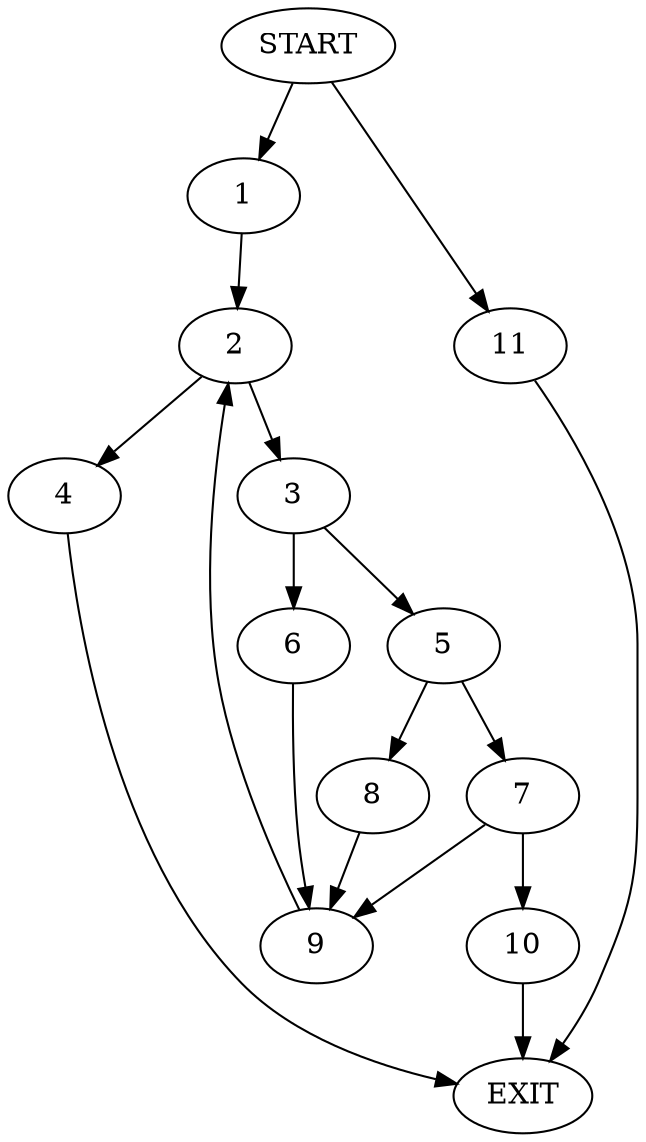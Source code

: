 digraph {
0 [label="START"]
12 [label="EXIT"]
0 -> 1
1 -> 2
2 -> 3
2 -> 4
3 -> 5
3 -> 6
4 -> 12
5 -> 7
5 -> 8
6 -> 9
9 -> 2
7 -> 9
7 -> 10
8 -> 9
10 -> 12
0 -> 11
11 -> 12
}

